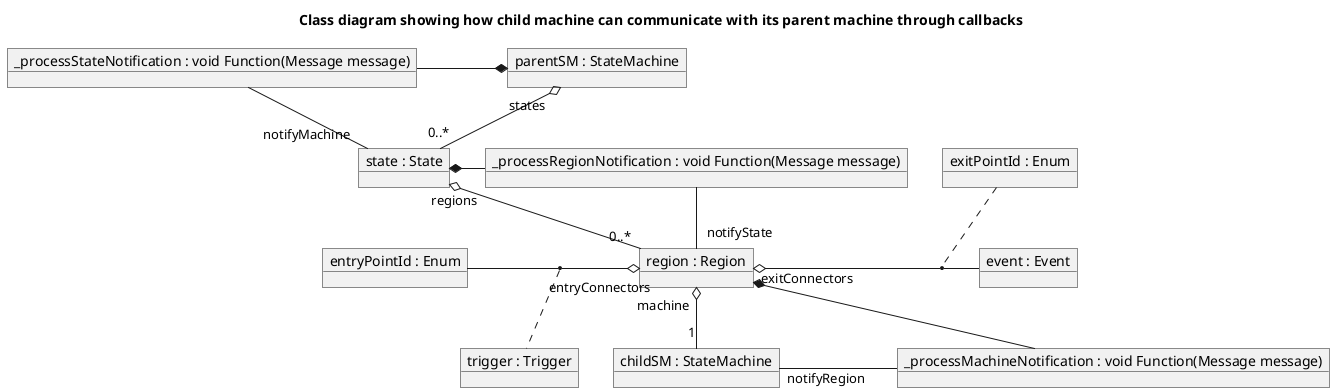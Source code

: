 @startuml SMObjectDiagram1
title Class diagram showing how child machine can communicate with its parent machine through callbacks

object "parentSM : StateMachine" as parentSM
object "state : State" as state
object "region : Region" as region
object "childSM : StateMachine" as child

object "event : Event" as event
region "exitConnectors" o- event : \t\t\t

object "exitPointId : Enum" as exitPointId
exitPointId .. (region, event) 

object "trigger : Trigger" as trigger
object "entryPointId : Enum" as entryPointId
entryPointId -o "entryConnectors" region : \t\t
(region, entryPointId) .. trigger


parentSM "states" o-- "0..*" state
state "regions" o-- "0..*" region
region "machine" o-- "1" child

object "_processMachineNotification : void Function(Message message)" as _processMachineNotification 
region *-- _processMachineNotification 
child "notifyRegion" - _processMachineNotification  : \t\t\t

object "_processRegionNotification : void Function(Message message)" as _processRegionNotification
state *- _processRegionNotification
_processRegionNotification -- "notifyState" region

object "_processStateNotification : void Function(Message message)" as _processStateNotification
parentSM *-left _processStateNotification : \t\t
state "notifyMachine" - _processStateNotification

' object "_processStateChangeNotification : void Function(E event)" as _processStateChangeNotification
' parentSM *-right _processStateChangeNotification : \t\t
' child "notifyParentAboutMyStateChange" - _processStateChangeNotification

@enduml

@startuml SMObjectDiagram2
title SMObjectDiagram for visualization

object "parentSM : StateMachine" as parentSM
object "state : State" as state
object "region : Region" as region
object "childSM : StateMachine" as child
object "_pushStateMachine : Function" as push

parentSM "states" o-- "0..*" state
parentSM *- push
push - child
state "regions" o-- "0..*" region
region "machine" o-- "1" child

@enduml